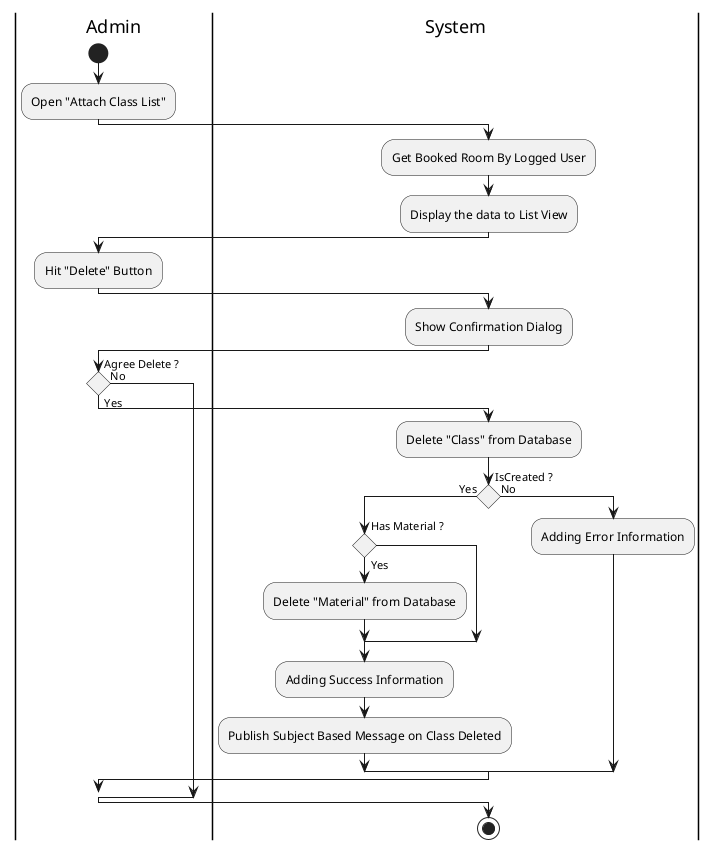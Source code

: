 @startuml UnbookingClass

skinparam ConditionEndStyle hline
skinparam conditionStyle diamond
skinparam Monochrome true
skinparam Shadowing false

|Admin|
start
:Open "Attach Class List";

|System|
:Get Booked Room By Logged User;
:Display the data to List View;

|Admin|
:Hit "Delete" Button;

|System|
:Show Confirmation Dialog;

|Admin|
if (Agree Delete ?) then (No)
else (Yes)
    |System|
    :Delete "Class" from Database;
    if (IsCreated ?) then (Yes)
        if (Has Material ?) then (Yes)
            :Delete "Material" from Database;
        endif
        :Adding Success Information;
        :Publish Subject Based Message on Class Deleted;
    else (No)
        :Adding Error Information;
    endif
endif
stop

@enduml